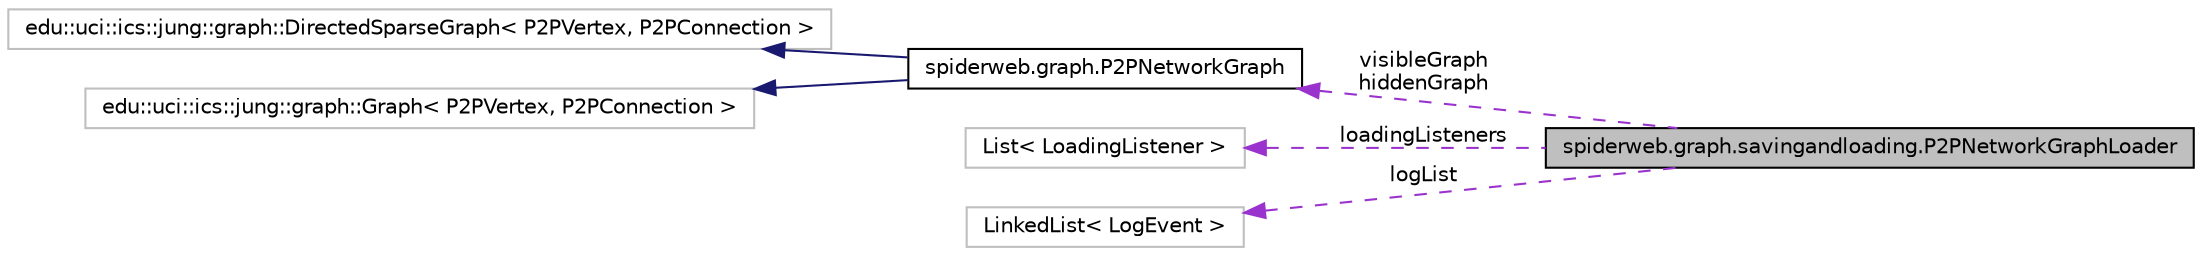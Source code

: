 digraph G
{
  edge [fontname="Helvetica",fontsize="10",labelfontname="Helvetica",labelfontsize="10"];
  node [fontname="Helvetica",fontsize="10",shape=record];
  rankdir=LR;
  Node1 [label="spiderweb.graph.savingandloading.P2PNetworkGraphLoader",height=0.2,width=0.4,color="black", fillcolor="grey75", style="filled" fontcolor="black"];
  Node2 -> Node1 [dir=back,color="darkorchid3",fontsize="10",style="dashed",label="visibleGraph\nhiddenGraph",fontname="Helvetica"];
  Node2 [label="spiderweb.graph.P2PNetworkGraph",height=0.2,width=0.4,color="black", fillcolor="white", style="filled",URL="$classspiderweb_1_1graph_1_1_p2_p_network_graph.html"];
  Node3 -> Node2 [dir=back,color="midnightblue",fontsize="10",style="solid",fontname="Helvetica"];
  Node3 [label="edu::uci::ics::jung::graph::DirectedSparseGraph\< P2PVertex, P2PConnection \>",height=0.2,width=0.4,color="grey75", fillcolor="white", style="filled"];
  Node4 -> Node2 [dir=back,color="midnightblue",fontsize="10",style="solid",fontname="Helvetica"];
  Node4 [label="edu::uci::ics::jung::graph::Graph\< P2PVertex, P2PConnection \>",height=0.2,width=0.4,color="grey75", fillcolor="white", style="filled"];
  Node5 -> Node1 [dir=back,color="darkorchid3",fontsize="10",style="dashed",label="loadingListeners",fontname="Helvetica"];
  Node5 [label="List\< LoadingListener \>",height=0.2,width=0.4,color="grey75", fillcolor="white", style="filled"];
  Node6 -> Node1 [dir=back,color="darkorchid3",fontsize="10",style="dashed",label="logList",fontname="Helvetica"];
  Node6 [label="LinkedList\< LogEvent \>",height=0.2,width=0.4,color="grey75", fillcolor="white", style="filled"];
}
